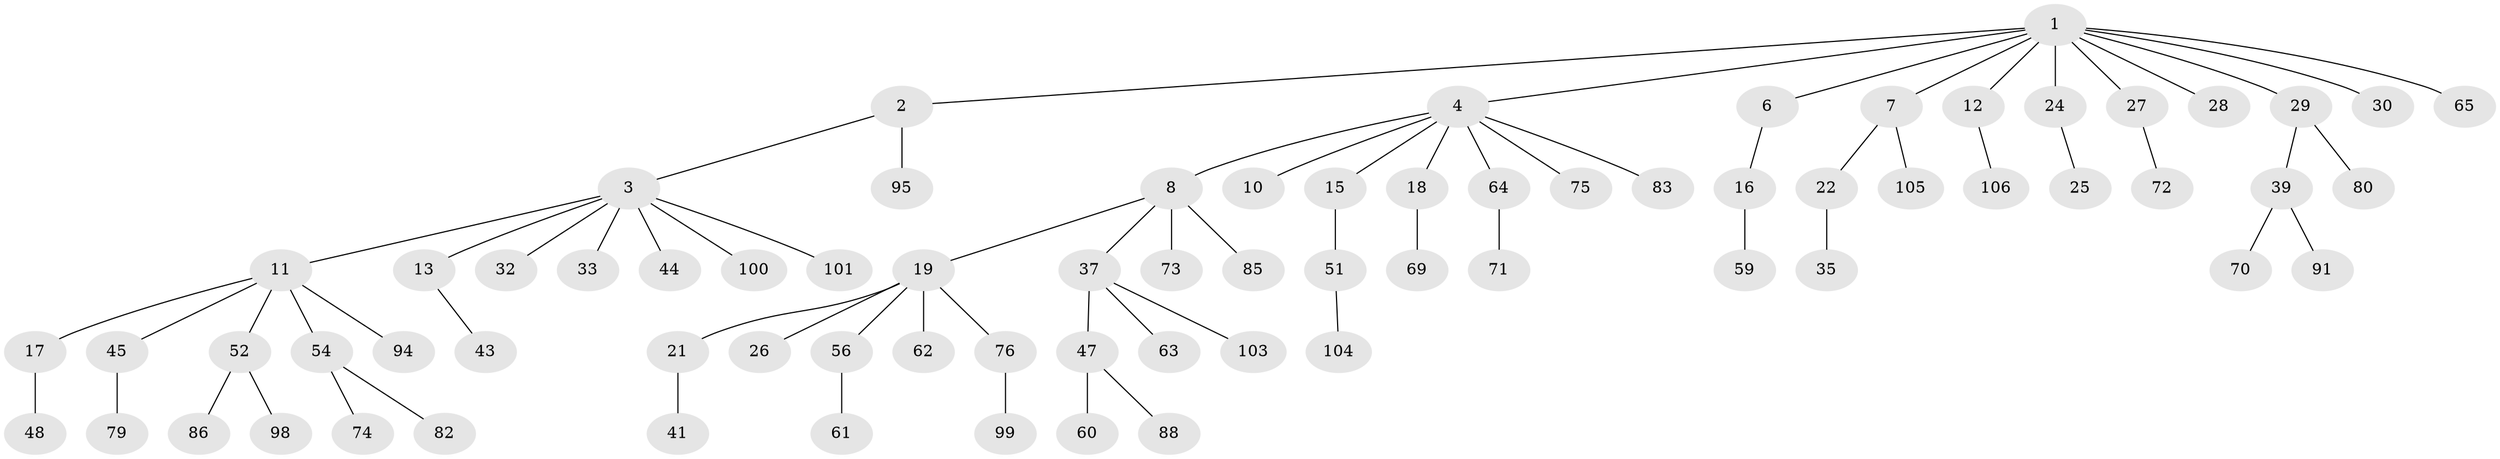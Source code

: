 // original degree distribution, {8: 0.009433962264150943, 4: 0.05660377358490566, 5: 0.05660377358490566, 6: 0.009433962264150943, 2: 0.18867924528301888, 3: 0.14150943396226415, 1: 0.5377358490566038}
// Generated by graph-tools (version 1.1) at 2025/11/02/27/25 16:11:26]
// undirected, 73 vertices, 72 edges
graph export_dot {
graph [start="1"]
  node [color=gray90,style=filled];
  1 [super="+23"];
  2 [super="+38"];
  3 [super="+5"];
  4 [super="+9"];
  6;
  7 [super="+81"];
  8 [super="+14"];
  10;
  11 [super="+20"];
  12 [super="+89"];
  13 [super="+31"];
  15 [super="+67"];
  16 [super="+53"];
  17 [super="+102"];
  18 [super="+34"];
  19 [super="+36"];
  21;
  22;
  24 [super="+66"];
  25;
  26;
  27 [super="+46"];
  28 [super="+68"];
  29 [super="+42"];
  30;
  32 [super="+49"];
  33;
  35;
  37 [super="+58"];
  39 [super="+40"];
  41;
  43 [super="+57"];
  44 [super="+55"];
  45 [super="+50"];
  47 [super="+90"];
  48;
  51 [super="+84"];
  52 [super="+96"];
  54 [super="+92"];
  56;
  59;
  60;
  61 [super="+93"];
  62;
  63;
  64 [super="+77"];
  65 [super="+97"];
  69;
  70;
  71;
  72;
  73 [super="+87"];
  74;
  75;
  76 [super="+78"];
  79;
  80;
  82;
  83;
  85;
  86;
  88;
  91;
  94;
  95;
  98;
  99;
  100;
  101;
  103;
  104;
  105;
  106;
  1 -- 2;
  1 -- 4;
  1 -- 6;
  1 -- 7;
  1 -- 12;
  1 -- 27;
  1 -- 28;
  1 -- 65;
  1 -- 24;
  1 -- 29;
  1 -- 30;
  2 -- 3;
  2 -- 95;
  3 -- 11;
  3 -- 44;
  3 -- 101;
  3 -- 32;
  3 -- 33;
  3 -- 100;
  3 -- 13;
  4 -- 8;
  4 -- 15;
  4 -- 75;
  4 -- 83;
  4 -- 64;
  4 -- 10;
  4 -- 18;
  6 -- 16;
  7 -- 22;
  7 -- 105;
  8 -- 19;
  8 -- 85;
  8 -- 37;
  8 -- 73;
  11 -- 17;
  11 -- 45;
  11 -- 54;
  11 -- 52;
  11 -- 94;
  12 -- 106;
  13 -- 43;
  15 -- 51;
  16 -- 59;
  17 -- 48;
  18 -- 69;
  19 -- 21;
  19 -- 26;
  19 -- 56;
  19 -- 76;
  19 -- 62;
  21 -- 41;
  22 -- 35;
  24 -- 25;
  27 -- 72;
  29 -- 39;
  29 -- 80;
  37 -- 47;
  37 -- 103;
  37 -- 63;
  39 -- 70;
  39 -- 91;
  45 -- 79;
  47 -- 60;
  47 -- 88;
  51 -- 104;
  52 -- 86;
  52 -- 98;
  54 -- 74;
  54 -- 82;
  56 -- 61;
  64 -- 71;
  76 -- 99;
}
